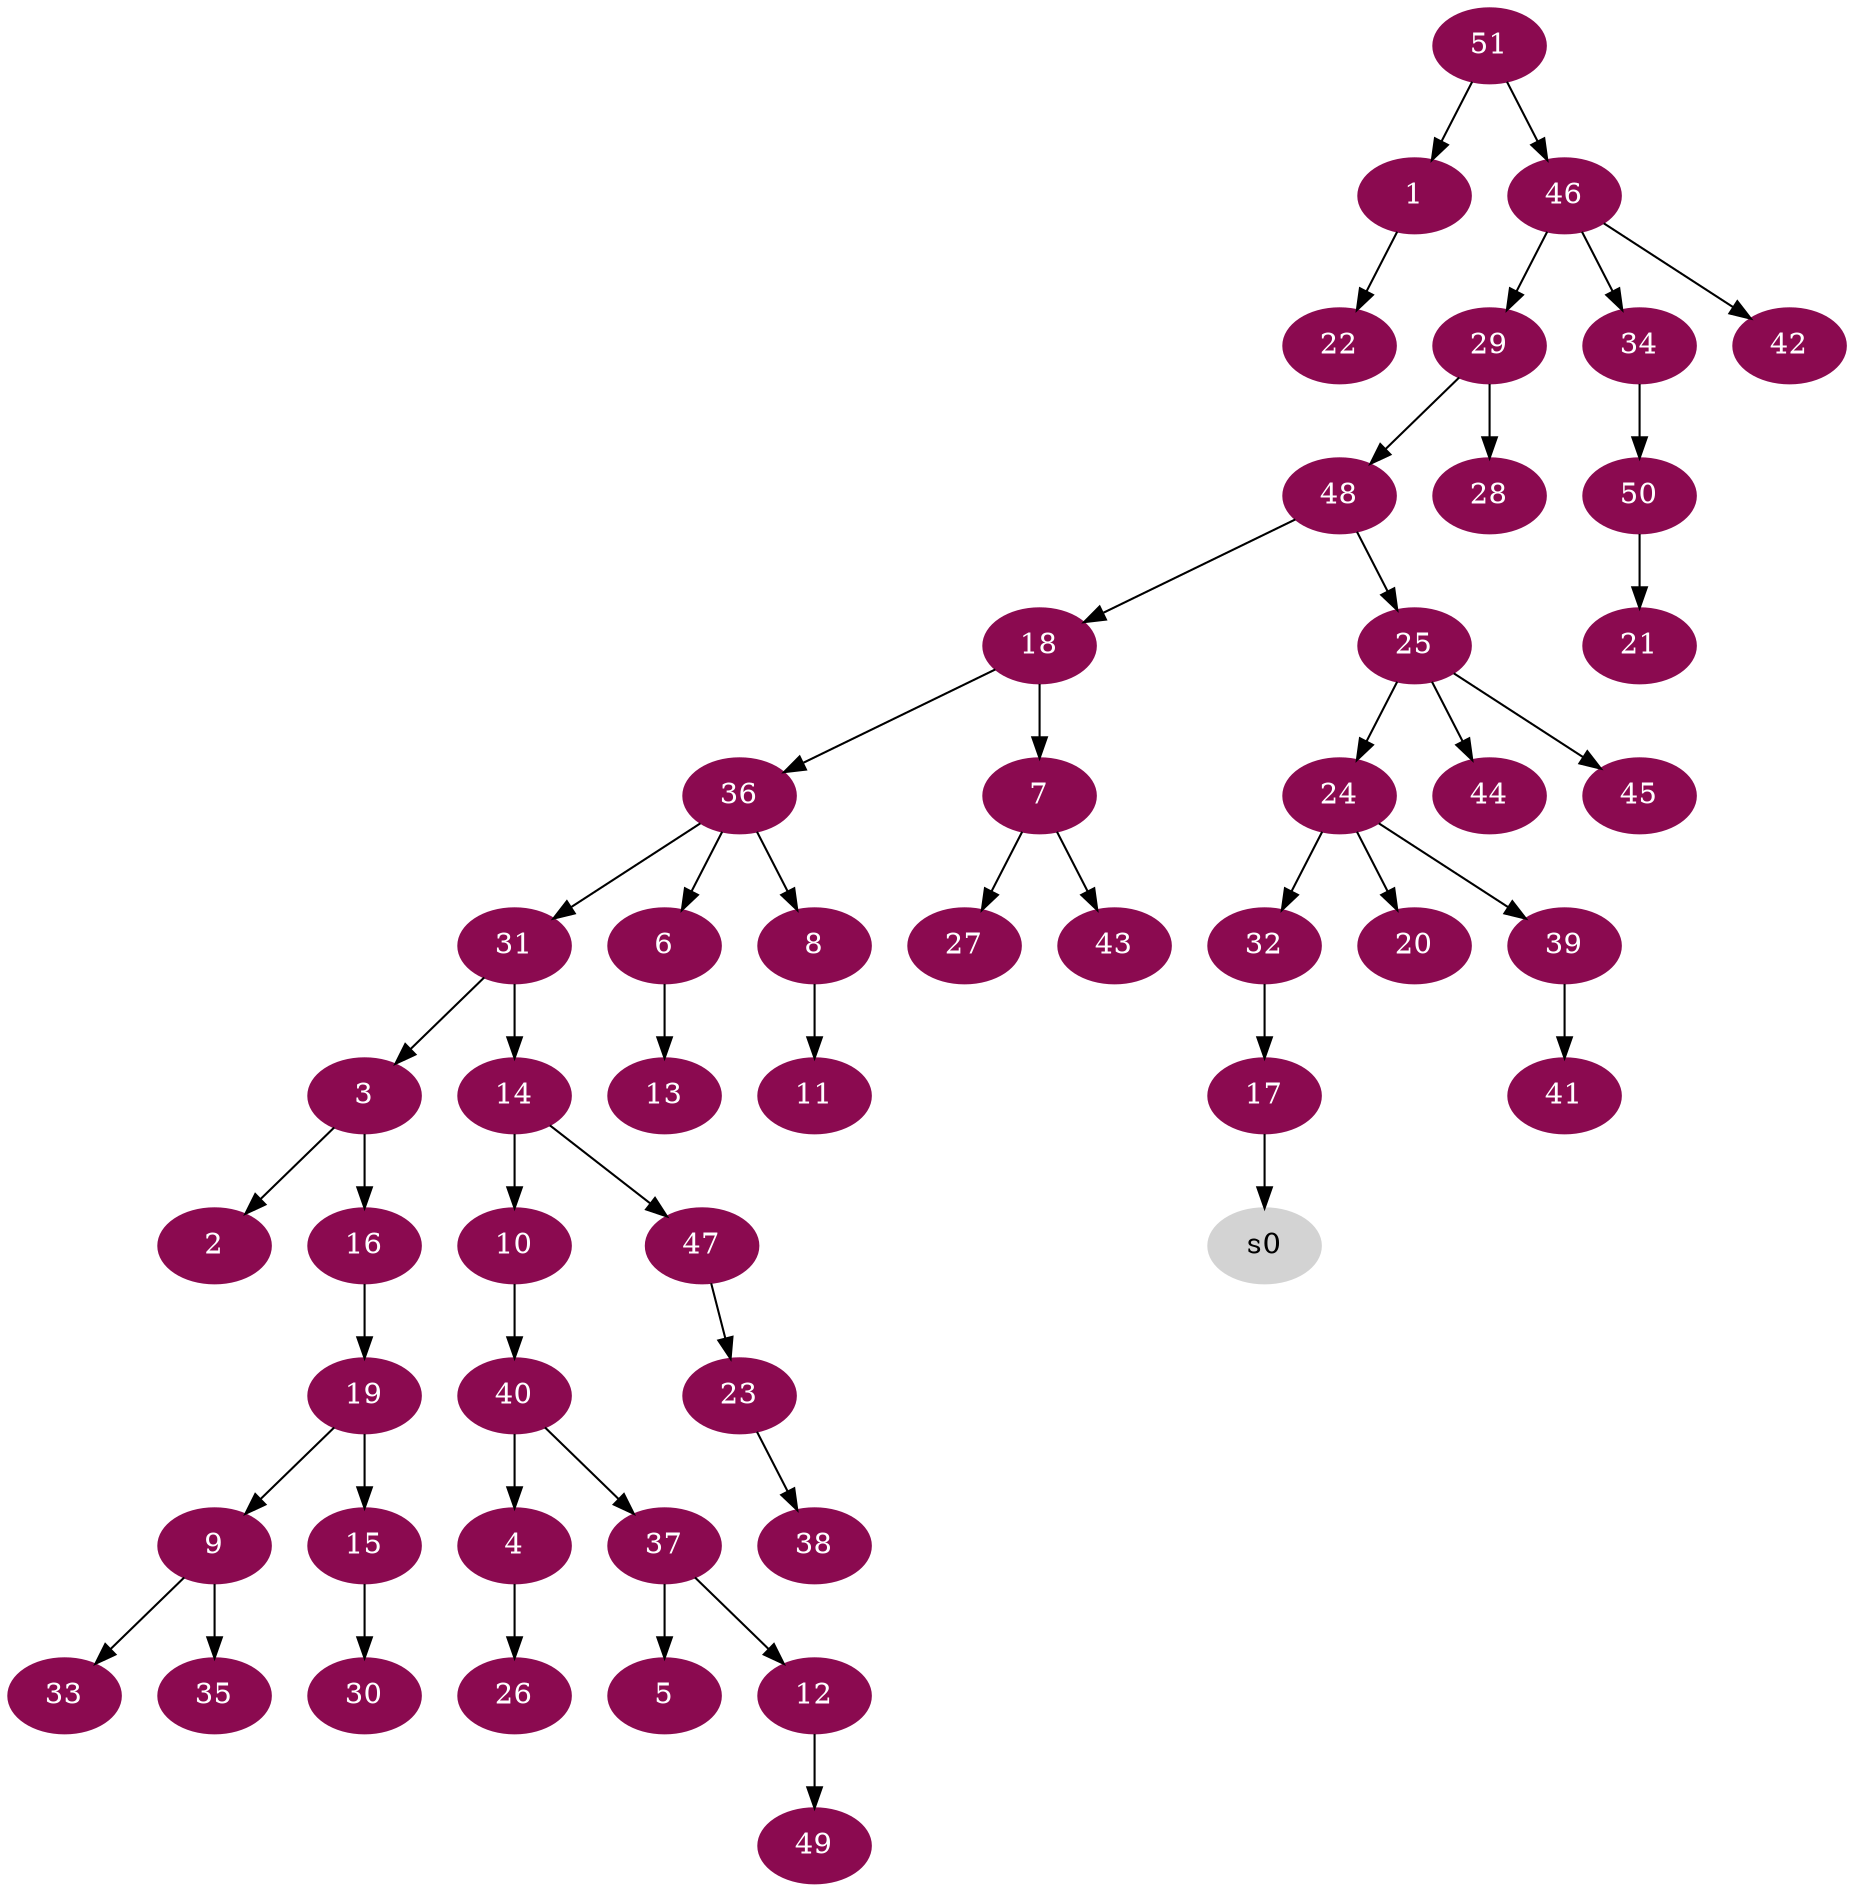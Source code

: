 digraph G {
node [color=deeppink4, style=filled, fontcolor=white];
51 -> 1;
3 -> 2;
31 -> 3;
40 -> 4;
37 -> 5;
36 -> 6;
18 -> 7;
36 -> 8;
19 -> 9;
14 -> 10;
8 -> 11;
37 -> 12;
6 -> 13;
31 -> 14;
19 -> 15;
3 -> 16;
32 -> 17;
48 -> 18;
16 -> 19;
24 -> 20;
50 -> 21;
1 -> 22;
47 -> 23;
25 -> 24;
48 -> 25;
4 -> 26;
7 -> 27;
29 -> 28;
46 -> 29;
15 -> 30;
36 -> 31;
24 -> 32;
9 -> 33;
46 -> 34;
9 -> 35;
18 -> 36;
40 -> 37;
23 -> 38;
24 -> 39;
10 -> 40;
39 -> 41;
46 -> 42;
7 -> 43;
25 -> 44;
25 -> 45;
51 -> 46;
14 -> 47;
29 -> 48;
12 -> 49;
34 -> 50;
node [color=lightgrey, style=filled, fontcolor=black];
17 -> s0;
}
